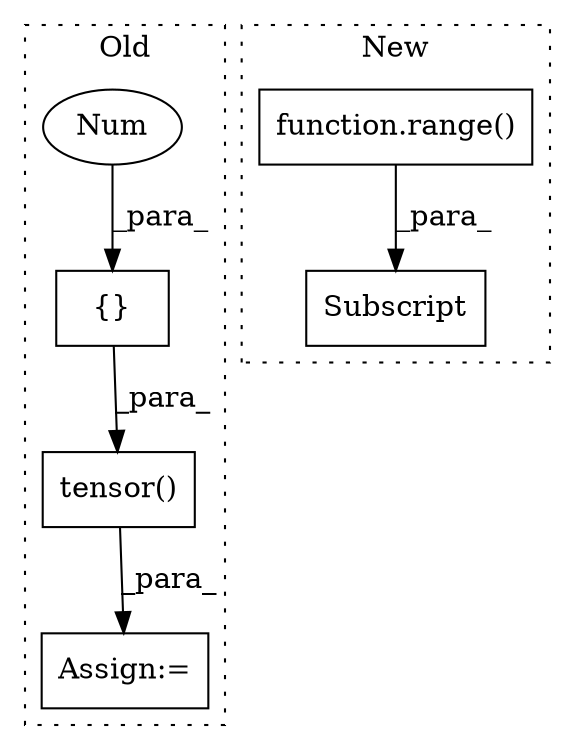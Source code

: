 digraph G {
subgraph cluster0 {
1 [label="tensor()" a="75" s="2457,2475" l="13,21" shape="box"];
4 [label="Assign:=" a="68" s="2663" l="3" shape="box"];
5 [label="{}" a="59" s="2470,2474" l="1,0" shape="box"];
6 [label="Num" a="76" s="2471" l="3" shape="ellipse"];
label = "Old";
style="dotted";
}
subgraph cluster1 {
2 [label="function.range()" a="75" s="2716,2728" l="6,1" shape="box"];
3 [label="Subscript" a="63" s="2749,0" l="33,0" shape="box"];
label = "New";
style="dotted";
}
1 -> 4 [label="_para_"];
2 -> 3 [label="_para_"];
5 -> 1 [label="_para_"];
6 -> 5 [label="_para_"];
}